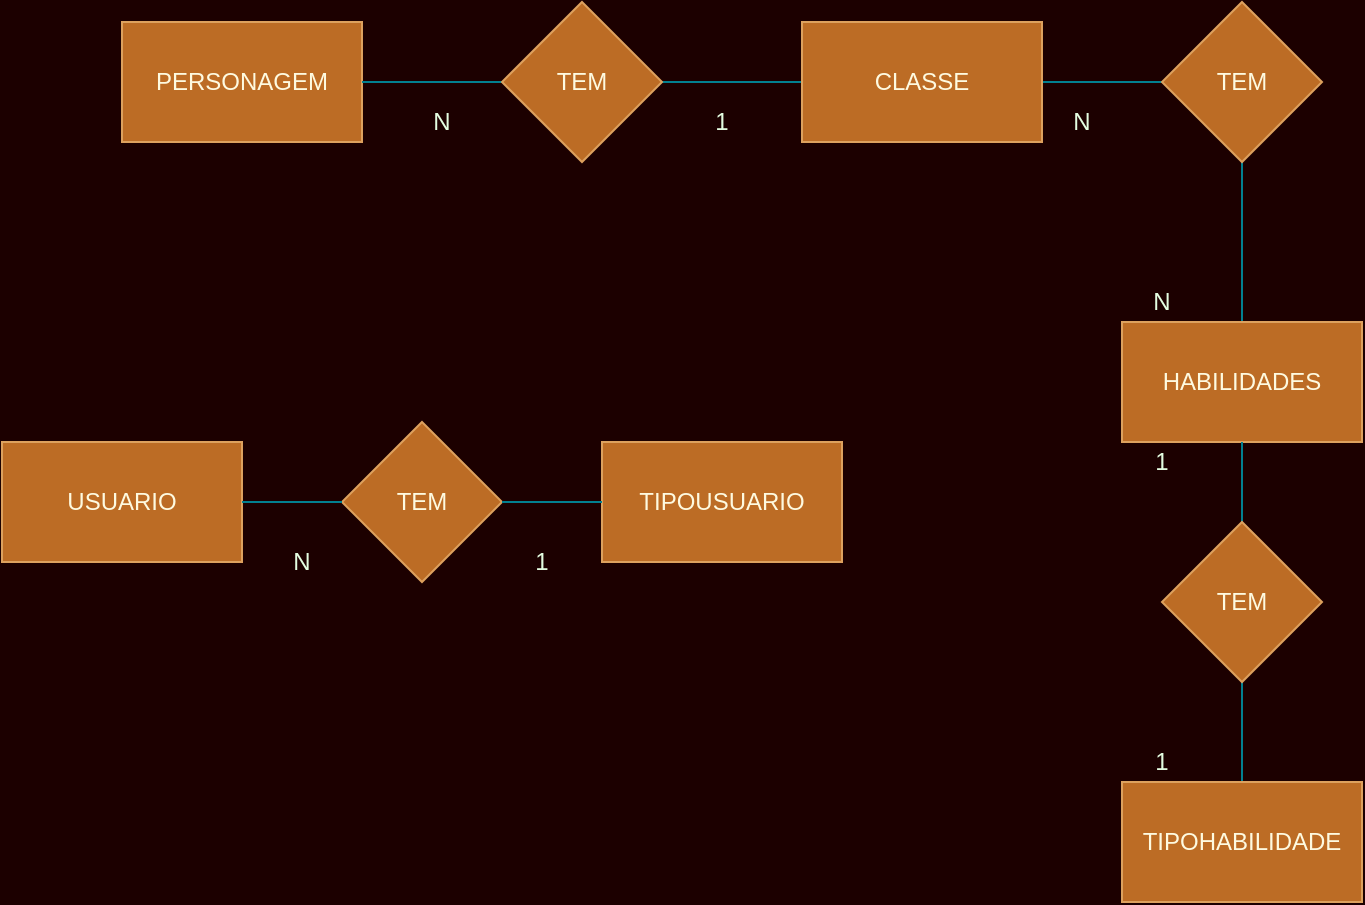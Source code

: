 <mxfile version="14.6.9" type="device" pages="2"><diagram id="UUXXSxCkElQal7WuiuzO" name="Conceitual"><mxGraphModel dx="1414" dy="567" grid="1" gridSize="10" guides="1" tooltips="1" connect="1" arrows="1" fold="1" page="0" pageScale="1" pageWidth="827" pageHeight="1169" background="#1C0000" math="0" shadow="0"><root><mxCell id="0"/><mxCell id="1" parent="0"/><mxCell id="WA0jWm1zQ0j2-0ZedsIi-1" value="PERSONAGEM" style="rounded=0;whiteSpace=wrap;html=1;fillColor=#BC6C25;strokeColor=#DDA15E;fontColor=#FEFAE0;" parent="1" vertex="1"><mxGeometry x="50" y="160" width="120" height="60" as="geometry"/></mxCell><mxCell id="mnj9yZhUDbB7HliOw06M-1" style="edgeStyle=orthogonalEdgeStyle;curved=0;rounded=1;sketch=0;orthogonalLoop=1;jettySize=auto;html=1;entryX=1;entryY=0.5;entryDx=0;entryDy=0;strokeColor=#028090;fillColor=#F45B69;fontColor=#E4FDE1;endArrow=none;endFill=0;" parent="1" source="WA0jWm1zQ0j2-0ZedsIi-2" target="WA0jWm1zQ0j2-0ZedsIi-1" edge="1"><mxGeometry relative="1" as="geometry"/></mxCell><mxCell id="mnj9yZhUDbB7HliOw06M-2" style="edgeStyle=orthogonalEdgeStyle;curved=0;rounded=1;sketch=0;orthogonalLoop=1;jettySize=auto;html=1;entryX=0;entryY=0.5;entryDx=0;entryDy=0;endArrow=none;endFill=0;fillColor=#F45B69;fontColor=#E4FDE1;strokeColor=#028090;" parent="1" source="WA0jWm1zQ0j2-0ZedsIi-2" target="WA0jWm1zQ0j2-0ZedsIi-3" edge="1"><mxGeometry relative="1" as="geometry"/></mxCell><mxCell id="WA0jWm1zQ0j2-0ZedsIi-2" value="TEM" style="rhombus;whiteSpace=wrap;html=1;rounded=0;sketch=0;strokeColor=#DDA15E;fillColor=#BC6C25;fontColor=#FEFAE0;" parent="1" vertex="1"><mxGeometry x="240" y="150" width="80" height="80" as="geometry"/></mxCell><mxCell id="mnj9yZhUDbB7HliOw06M-3" style="edgeStyle=orthogonalEdgeStyle;curved=0;rounded=1;sketch=0;orthogonalLoop=1;jettySize=auto;html=1;entryX=0;entryY=0.5;entryDx=0;entryDy=0;endArrow=none;endFill=0;strokeColor=#028090;fillColor=#F45B69;fontColor=#E4FDE1;" parent="1" source="WA0jWm1zQ0j2-0ZedsIi-3" target="WA0jWm1zQ0j2-0ZedsIi-4" edge="1"><mxGeometry relative="1" as="geometry"/></mxCell><mxCell id="WA0jWm1zQ0j2-0ZedsIi-3" value="CLASSE" style="rounded=0;whiteSpace=wrap;html=1;fillColor=#BC6C25;strokeColor=#DDA15E;fontColor=#FEFAE0;" parent="1" vertex="1"><mxGeometry x="390" y="160" width="120" height="60" as="geometry"/></mxCell><mxCell id="mnj9yZhUDbB7HliOw06M-4" style="edgeStyle=orthogonalEdgeStyle;curved=0;rounded=1;sketch=0;orthogonalLoop=1;jettySize=auto;html=1;entryX=0.5;entryY=0;entryDx=0;entryDy=0;endArrow=none;endFill=0;strokeColor=#028090;fillColor=#F45B69;fontColor=#E4FDE1;" parent="1" source="WA0jWm1zQ0j2-0ZedsIi-4" target="WA0jWm1zQ0j2-0ZedsIi-5" edge="1"><mxGeometry relative="1" as="geometry"/></mxCell><mxCell id="WA0jWm1zQ0j2-0ZedsIi-4" value="TEM" style="rhombus;whiteSpace=wrap;html=1;rounded=0;sketch=0;strokeColor=#DDA15E;fillColor=#BC6C25;fontColor=#FEFAE0;" parent="1" vertex="1"><mxGeometry x="570" y="150" width="80" height="80" as="geometry"/></mxCell><mxCell id="WA0jWm1zQ0j2-0ZedsIi-5" value="HABILIDADES" style="rounded=0;whiteSpace=wrap;html=1;fillColor=#BC6C25;strokeColor=#DDA15E;fontColor=#FEFAE0;" parent="1" vertex="1"><mxGeometry x="550" y="310" width="120" height="60" as="geometry"/></mxCell><mxCell id="mnj9yZhUDbB7HliOw06M-5" style="edgeStyle=orthogonalEdgeStyle;curved=0;rounded=1;sketch=0;orthogonalLoop=1;jettySize=auto;html=1;entryX=0.5;entryY=1;entryDx=0;entryDy=0;endArrow=none;endFill=0;strokeColor=#028090;fillColor=#F45B69;fontColor=#E4FDE1;" parent="1" source="WA0jWm1zQ0j2-0ZedsIi-6" target="WA0jWm1zQ0j2-0ZedsIi-5" edge="1"><mxGeometry relative="1" as="geometry"/></mxCell><mxCell id="mnj9yZhUDbB7HliOw06M-6" style="edgeStyle=orthogonalEdgeStyle;curved=0;rounded=1;sketch=0;orthogonalLoop=1;jettySize=auto;html=1;entryX=0.5;entryY=0;entryDx=0;entryDy=0;endArrow=none;endFill=0;strokeColor=#028090;fillColor=#F45B69;fontColor=#E4FDE1;" parent="1" source="WA0jWm1zQ0j2-0ZedsIi-6" target="WA0jWm1zQ0j2-0ZedsIi-7" edge="1"><mxGeometry relative="1" as="geometry"/></mxCell><mxCell id="WA0jWm1zQ0j2-0ZedsIi-6" value="TEM" style="rhombus;whiteSpace=wrap;html=1;rounded=0;sketch=0;strokeColor=#DDA15E;fillColor=#BC6C25;fontColor=#FEFAE0;" parent="1" vertex="1"><mxGeometry x="570" y="410" width="80" height="80" as="geometry"/></mxCell><mxCell id="WA0jWm1zQ0j2-0ZedsIi-7" value="TIPOHABILIDADE" style="rounded=0;whiteSpace=wrap;html=1;fillColor=#BC6C25;strokeColor=#DDA15E;fontColor=#FEFAE0;" parent="1" vertex="1"><mxGeometry x="550" y="540" width="120" height="60" as="geometry"/></mxCell><mxCell id="mnj9yZhUDbB7HliOw06M-7" value="1" style="text;html=1;strokeColor=none;fillColor=none;align=center;verticalAlign=middle;whiteSpace=wrap;rounded=0;sketch=0;fontColor=#E4FDE1;" parent="1" vertex="1"><mxGeometry x="550" y="520" width="40" height="20" as="geometry"/></mxCell><mxCell id="mnj9yZhUDbB7HliOw06M-8" value="1" style="text;html=1;strokeColor=none;fillColor=none;align=center;verticalAlign=middle;whiteSpace=wrap;rounded=0;sketch=0;fontColor=#E4FDE1;" parent="1" vertex="1"><mxGeometry x="550" y="370" width="40" height="20" as="geometry"/></mxCell><mxCell id="mnj9yZhUDbB7HliOw06M-9" value="N" style="text;html=1;strokeColor=none;fillColor=none;align=center;verticalAlign=middle;whiteSpace=wrap;rounded=0;sketch=0;fontColor=#E4FDE1;" parent="1" vertex="1"><mxGeometry x="510" y="200" width="40" height="20" as="geometry"/></mxCell><mxCell id="mnj9yZhUDbB7HliOw06M-10" value="N" style="text;html=1;strokeColor=none;fillColor=none;align=center;verticalAlign=middle;whiteSpace=wrap;rounded=0;sketch=0;fontColor=#E4FDE1;" parent="1" vertex="1"><mxGeometry x="550" y="290" width="40" height="20" as="geometry"/></mxCell><mxCell id="mnj9yZhUDbB7HliOw06M-11" value="N" style="text;html=1;strokeColor=none;fillColor=none;align=center;verticalAlign=middle;whiteSpace=wrap;rounded=0;sketch=0;fontColor=#E4FDE1;" parent="1" vertex="1"><mxGeometry x="190" y="200" width="40" height="20" as="geometry"/></mxCell><mxCell id="mnj9yZhUDbB7HliOw06M-12" value="1" style="text;html=1;strokeColor=none;fillColor=none;align=center;verticalAlign=middle;whiteSpace=wrap;rounded=0;sketch=0;fontColor=#E4FDE1;" parent="1" vertex="1"><mxGeometry x="240" y="420" width="40" height="20" as="geometry"/></mxCell><mxCell id="sncavW-MXLDa8SD-cQhV-1" value="TEM" style="rhombus;whiteSpace=wrap;html=1;rounded=0;sketch=0;strokeColor=#DDA15E;fillColor=#BC6C25;fontColor=#FEFAE0;" vertex="1" parent="1"><mxGeometry x="160" y="360" width="80" height="80" as="geometry"/></mxCell><mxCell id="sncavW-MXLDa8SD-cQhV-2" value="USUARIO" style="rounded=0;whiteSpace=wrap;html=1;fillColor=#BC6C25;strokeColor=#DDA15E;fontColor=#FEFAE0;" vertex="1" parent="1"><mxGeometry x="-10" y="370" width="120" height="60" as="geometry"/></mxCell><mxCell id="sncavW-MXLDa8SD-cQhV-3" value="TIPOUSUARIO" style="rounded=0;whiteSpace=wrap;html=1;fillColor=#BC6C25;strokeColor=#DDA15E;fontColor=#FEFAE0;" vertex="1" parent="1"><mxGeometry x="290" y="370" width="120" height="60" as="geometry"/></mxCell><mxCell id="sncavW-MXLDa8SD-cQhV-9" value="" style="endArrow=none;html=1;exitX=1;exitY=0.5;exitDx=0;exitDy=0;strokeColor=#028090;" edge="1" parent="1" source="sncavW-MXLDa8SD-cQhV-1"><mxGeometry width="50" height="50" relative="1" as="geometry"><mxPoint x="240" y="450" as="sourcePoint"/><mxPoint x="290" y="400" as="targetPoint"/></mxGeometry></mxCell><mxCell id="sncavW-MXLDa8SD-cQhV-11" value="" style="endArrow=none;html=1;strokeColor=#028090;entryX=1;entryY=0.5;entryDx=0;entryDy=0;exitX=0;exitY=0.5;exitDx=0;exitDy=0;" edge="1" parent="1" source="sncavW-MXLDa8SD-cQhV-1" target="sncavW-MXLDa8SD-cQhV-2"><mxGeometry width="50" height="50" relative="1" as="geometry"><mxPoint x="220" y="400" as="sourcePoint"/><mxPoint x="270" y="350" as="targetPoint"/></mxGeometry></mxCell><mxCell id="sncavW-MXLDa8SD-cQhV-12" value="N" style="text;html=1;strokeColor=none;fillColor=none;align=center;verticalAlign=middle;whiteSpace=wrap;rounded=0;sketch=0;fontColor=#E4FDE1;" vertex="1" parent="1"><mxGeometry x="120" y="420" width="40" height="20" as="geometry"/></mxCell><mxCell id="cS0l5WdF6PxhYWtycLhf-1" value="1" style="text;html=1;strokeColor=none;fillColor=none;align=center;verticalAlign=middle;whiteSpace=wrap;rounded=0;sketch=0;fontColor=#E4FDE1;" vertex="1" parent="1"><mxGeometry x="330" y="200" width="40" height="20" as="geometry"/></mxCell></root></mxGraphModel></diagram><diagram id="IhBjCtaitbuUlHSzssgl" name="Lógico"><mxGraphModel dx="862" dy="482" grid="1" gridSize="10" guides="1" tooltips="1" connect="1" arrows="1" fold="1" page="1" pageScale="1" pageWidth="827" pageHeight="1169" background="#010608" math="0" shadow="0"><root><mxCell id="vIBnl3HImqTg60_UrxKa-0"/><mxCell id="vIBnl3HImqTg60_UrxKa-1" parent="vIBnl3HImqTg60_UrxKa-0"/><mxCell id="cyYSxbqGrA5aOb-LQ67e-0" value="Personagens" style="shape=table;startSize=30;container=1;collapsible=1;childLayout=tableLayout;fixedRows=1;rowLines=0;fontStyle=1;align=center;resizeLast=1;rounded=0;sketch=0;fillColor=#F45B69;strokeColor=#028090;fontColor=#E4FDE1;" parent="vIBnl3HImqTg60_UrxKa-1" vertex="1"><mxGeometry x="930" y="175" width="180" height="130" as="geometry"/></mxCell><mxCell id="cyYSxbqGrA5aOb-LQ67e-1" value="" style="shape=partialRectangle;collapsible=0;dropTarget=0;pointerEvents=0;fillColor=none;top=0;left=0;bottom=1;right=0;points=[[0,0.5],[1,0.5]];portConstraint=eastwest;strokeColor=#028090;fontColor=#E4FDE1;" parent="cyYSxbqGrA5aOb-LQ67e-0" vertex="1"><mxGeometry y="30" width="180" height="30" as="geometry"/></mxCell><mxCell id="cyYSxbqGrA5aOb-LQ67e-2" value="PK" style="shape=partialRectangle;connectable=0;fillColor=none;top=0;left=0;bottom=0;right=0;fontStyle=1;overflow=hidden;strokeColor=#028090;fontColor=#E4FDE1;" parent="cyYSxbqGrA5aOb-LQ67e-1" vertex="1"><mxGeometry width="30" height="30" as="geometry"/></mxCell><mxCell id="cyYSxbqGrA5aOb-LQ67e-3" value="idPersonagem" style="shape=partialRectangle;connectable=0;fillColor=none;top=0;left=0;bottom=0;right=0;align=left;spacingLeft=6;fontStyle=5;overflow=hidden;strokeColor=#028090;fontColor=#E4FDE1;" parent="cyYSxbqGrA5aOb-LQ67e-1" vertex="1"><mxGeometry x="30" width="150" height="30" as="geometry"/></mxCell><mxCell id="Sqvhcod2BoZOd9DN7dKM-0" value="" style="shape=partialRectangle;collapsible=0;dropTarget=0;pointerEvents=0;fillColor=none;top=0;left=0;bottom=1;right=0;points=[[0,0.5],[1,0.5]];portConstraint=eastwest;strokeColor=#028090;fontColor=#E4FDE1;" parent="cyYSxbqGrA5aOb-LQ67e-0" vertex="1"><mxGeometry y="60" width="180" height="30" as="geometry"/></mxCell><mxCell id="Sqvhcod2BoZOd9DN7dKM-1" value="FK" style="shape=partialRectangle;connectable=0;fillColor=none;top=0;left=0;bottom=0;right=0;fontStyle=1;overflow=hidden;strokeColor=#028090;fontColor=#E4FDE1;" parent="Sqvhcod2BoZOd9DN7dKM-0" vertex="1"><mxGeometry width="30" height="30" as="geometry"/></mxCell><mxCell id="Sqvhcod2BoZOd9DN7dKM-2" value="idClasse" style="shape=partialRectangle;connectable=0;fillColor=none;top=0;left=0;bottom=0;right=0;align=left;spacingLeft=6;fontStyle=5;overflow=hidden;strokeColor=#028090;fontColor=#E4FDE1;" parent="Sqvhcod2BoZOd9DN7dKM-0" vertex="1"><mxGeometry x="30" width="150" height="30" as="geometry"/></mxCell><mxCell id="cyYSxbqGrA5aOb-LQ67e-4" value="" style="shape=partialRectangle;collapsible=0;dropTarget=0;pointerEvents=0;fillColor=none;top=0;left=0;bottom=0;right=0;points=[[0,0.5],[1,0.5]];portConstraint=eastwest;strokeColor=#028090;fontColor=#E4FDE1;" parent="cyYSxbqGrA5aOb-LQ67e-0" vertex="1"><mxGeometry y="90" width="180" height="30" as="geometry"/></mxCell><mxCell id="cyYSxbqGrA5aOb-LQ67e-5" value="" style="shape=partialRectangle;connectable=0;fillColor=none;top=0;left=0;bottom=0;right=0;editable=1;overflow=hidden;strokeColor=#028090;fontColor=#E4FDE1;" parent="cyYSxbqGrA5aOb-LQ67e-4" vertex="1"><mxGeometry width="30" height="30" as="geometry"/></mxCell><mxCell id="cyYSxbqGrA5aOb-LQ67e-6" value="Nome" style="shape=partialRectangle;connectable=0;fillColor=none;top=0;left=0;bottom=0;right=0;align=left;spacingLeft=6;overflow=hidden;strokeColor=#028090;fontColor=#E4FDE1;" parent="cyYSxbqGrA5aOb-LQ67e-4" vertex="1"><mxGeometry x="30" width="150" height="30" as="geometry"/></mxCell><mxCell id="cyYSxbqGrA5aOb-LQ67e-13" value="Classes" style="shape=table;startSize=30;container=1;collapsible=1;childLayout=tableLayout;fixedRows=1;rowLines=0;fontStyle=1;align=center;resizeLast=1;rounded=0;sketch=0;fillColor=#F45B69;strokeColor=#028090;fontColor=#E4FDE1;" parent="vIBnl3HImqTg60_UrxKa-1" vertex="1"><mxGeometry x="640" y="175" width="180" height="100" as="geometry"/></mxCell><mxCell id="Sqvhcod2BoZOd9DN7dKM-3" value="" style="shape=partialRectangle;collapsible=0;dropTarget=0;pointerEvents=0;fillColor=none;top=0;left=0;bottom=1;right=0;points=[[0,0.5],[1,0.5]];portConstraint=eastwest;strokeColor=#028090;fontColor=#E4FDE1;" parent="cyYSxbqGrA5aOb-LQ67e-13" vertex="1"><mxGeometry y="30" width="180" height="30" as="geometry"/></mxCell><mxCell id="Sqvhcod2BoZOd9DN7dKM-4" value="PK" style="shape=partialRectangle;connectable=0;fillColor=none;top=0;left=0;bottom=0;right=0;fontStyle=1;overflow=hidden;strokeColor=#028090;fontColor=#E4FDE1;" parent="Sqvhcod2BoZOd9DN7dKM-3" vertex="1"><mxGeometry width="30.0" height="30" as="geometry"/></mxCell><mxCell id="Sqvhcod2BoZOd9DN7dKM-5" value="idClasse" style="shape=partialRectangle;connectable=0;fillColor=none;top=0;left=0;bottom=0;right=0;align=left;spacingLeft=6;fontStyle=5;overflow=hidden;strokeColor=#028090;fontColor=#E4FDE1;" parent="Sqvhcod2BoZOd9DN7dKM-3" vertex="1"><mxGeometry x="30.0" width="150.0" height="30" as="geometry"/></mxCell><mxCell id="cyYSxbqGrA5aOb-LQ67e-17" value="" style="shape=partialRectangle;collapsible=0;dropTarget=0;pointerEvents=0;fillColor=none;top=0;left=0;bottom=0;right=0;points=[[0,0.5],[1,0.5]];portConstraint=eastwest;strokeColor=#028090;fontColor=#E4FDE1;" parent="cyYSxbqGrA5aOb-LQ67e-13" vertex="1"><mxGeometry y="60" width="180" height="30" as="geometry"/></mxCell><mxCell id="cyYSxbqGrA5aOb-LQ67e-18" value="" style="shape=partialRectangle;connectable=0;fillColor=none;top=0;left=0;bottom=0;right=0;editable=1;overflow=hidden;strokeColor=#028090;fontColor=#E4FDE1;" parent="cyYSxbqGrA5aOb-LQ67e-17" vertex="1"><mxGeometry width="30.0" height="30" as="geometry"/></mxCell><mxCell id="cyYSxbqGrA5aOb-LQ67e-19" value="Nome" style="shape=partialRectangle;connectable=0;fillColor=none;top=0;left=0;bottom=0;right=0;align=left;spacingLeft=6;overflow=hidden;strokeColor=#028090;fontColor=#E4FDE1;" parent="cyYSxbqGrA5aOb-LQ67e-17" vertex="1"><mxGeometry x="30.0" width="150.0" height="30" as="geometry"/></mxCell><mxCell id="cyYSxbqGrA5aOb-LQ67e-20" value="Habilidades" style="shape=table;startSize=30;container=1;collapsible=1;childLayout=tableLayout;fixedRows=1;rowLines=0;fontStyle=1;align=center;resizeLast=1;rounded=0;sketch=0;fillColor=#F45B69;strokeColor=#028090;fontColor=#E4FDE1;" parent="vIBnl3HImqTg60_UrxKa-1" vertex="1"><mxGeometry x="40" y="175" width="180" height="130" as="geometry"/></mxCell><mxCell id="cyYSxbqGrA5aOb-LQ67e-21" value="" style="shape=partialRectangle;collapsible=0;dropTarget=0;pointerEvents=0;fillColor=none;top=0;left=0;bottom=1;right=0;points=[[0,0.5],[1,0.5]];portConstraint=eastwest;strokeColor=#028090;fontColor=#E4FDE1;" parent="cyYSxbqGrA5aOb-LQ67e-20" vertex="1"><mxGeometry y="30" width="180" height="30" as="geometry"/></mxCell><mxCell id="cyYSxbqGrA5aOb-LQ67e-22" value="PK" style="shape=partialRectangle;connectable=0;fillColor=none;top=0;left=0;bottom=0;right=0;fontStyle=1;overflow=hidden;strokeColor=#028090;fontColor=#E4FDE1;" parent="cyYSxbqGrA5aOb-LQ67e-21" vertex="1"><mxGeometry width="30" height="30" as="geometry"/></mxCell><mxCell id="cyYSxbqGrA5aOb-LQ67e-23" value="idHabilidade" style="shape=partialRectangle;connectable=0;fillColor=none;top=0;left=0;bottom=0;right=0;align=left;spacingLeft=6;fontStyle=5;overflow=hidden;strokeColor=#028090;fontColor=#E4FDE1;" parent="cyYSxbqGrA5aOb-LQ67e-21" vertex="1"><mxGeometry x="30" width="150" height="30" as="geometry"/></mxCell><mxCell id="ysG9XrrwZq7BPrAbB5XG-5" value="" style="shape=partialRectangle;collapsible=0;dropTarget=0;pointerEvents=0;fillColor=none;top=0;left=0;bottom=1;right=0;points=[[0,0.5],[1,0.5]];portConstraint=eastwest;strokeColor=#028090;fontColor=#E4FDE1;" parent="cyYSxbqGrA5aOb-LQ67e-20" vertex="1"><mxGeometry y="60" width="180" height="30" as="geometry"/></mxCell><mxCell id="ysG9XrrwZq7BPrAbB5XG-6" value="FK" style="shape=partialRectangle;connectable=0;fillColor=none;top=0;left=0;bottom=0;right=0;fontStyle=1;overflow=hidden;strokeColor=#028090;fontColor=#E4FDE1;" parent="ysG9XrrwZq7BPrAbB5XG-5" vertex="1"><mxGeometry width="30" height="30" as="geometry"/></mxCell><mxCell id="ysG9XrrwZq7BPrAbB5XG-7" value="idTipoHabilidade" style="shape=partialRectangle;connectable=0;fillColor=none;top=0;left=0;bottom=0;right=0;align=left;spacingLeft=6;fontStyle=5;overflow=hidden;strokeColor=#028090;fontColor=#E4FDE1;" parent="ysG9XrrwZq7BPrAbB5XG-5" vertex="1"><mxGeometry x="30" width="150" height="30" as="geometry"/></mxCell><mxCell id="cyYSxbqGrA5aOb-LQ67e-24" value="" style="shape=partialRectangle;collapsible=0;dropTarget=0;pointerEvents=0;fillColor=none;top=0;left=0;bottom=0;right=0;points=[[0,0.5],[1,0.5]];portConstraint=eastwest;strokeColor=#028090;fontColor=#E4FDE1;" parent="cyYSxbqGrA5aOb-LQ67e-20" vertex="1"><mxGeometry y="90" width="180" height="30" as="geometry"/></mxCell><mxCell id="cyYSxbqGrA5aOb-LQ67e-25" value="" style="shape=partialRectangle;connectable=0;fillColor=none;top=0;left=0;bottom=0;right=0;editable=1;overflow=hidden;strokeColor=#028090;fontColor=#E4FDE1;" parent="cyYSxbqGrA5aOb-LQ67e-24" vertex="1"><mxGeometry width="30" height="30" as="geometry"/></mxCell><mxCell id="cyYSxbqGrA5aOb-LQ67e-26" value="Nome" style="shape=partialRectangle;connectable=0;fillColor=none;top=0;left=0;bottom=0;right=0;align=left;spacingLeft=6;overflow=hidden;strokeColor=#028090;fontColor=#E4FDE1;" parent="cyYSxbqGrA5aOb-LQ67e-24" vertex="1"><mxGeometry x="30" width="150" height="30" as="geometry"/></mxCell><mxCell id="cyYSxbqGrA5aOb-LQ67e-27" value="Tipos" style="shape=table;startSize=30;container=1;collapsible=1;childLayout=tableLayout;fixedRows=1;rowLines=0;fontStyle=1;align=center;resizeLast=1;rounded=0;sketch=0;fillColor=#F45B69;strokeColor=#028090;fontColor=#E4FDE1;" parent="vIBnl3HImqTg60_UrxKa-1" vertex="1"><mxGeometry x="40" y="410" width="180" height="100" as="geometry"/></mxCell><mxCell id="cyYSxbqGrA5aOb-LQ67e-28" value="" style="shape=partialRectangle;collapsible=0;dropTarget=0;pointerEvents=0;fillColor=none;top=0;left=0;bottom=1;right=0;points=[[0,0.5],[1,0.5]];portConstraint=eastwest;strokeColor=#028090;fontColor=#E4FDE1;" parent="cyYSxbqGrA5aOb-LQ67e-27" vertex="1"><mxGeometry y="30" width="180" height="30" as="geometry"/></mxCell><mxCell id="cyYSxbqGrA5aOb-LQ67e-29" value="PK" style="shape=partialRectangle;connectable=0;fillColor=none;top=0;left=0;bottom=0;right=0;fontStyle=1;overflow=hidden;strokeColor=#028090;fontColor=#E4FDE1;" parent="cyYSxbqGrA5aOb-LQ67e-28" vertex="1"><mxGeometry width="30" height="30" as="geometry"/></mxCell><mxCell id="cyYSxbqGrA5aOb-LQ67e-30" value="idTipoHabilidade" style="shape=partialRectangle;connectable=0;fillColor=none;top=0;left=0;bottom=0;right=0;align=left;spacingLeft=6;fontStyle=5;overflow=hidden;strokeColor=#028090;fontColor=#E4FDE1;" parent="cyYSxbqGrA5aOb-LQ67e-28" vertex="1"><mxGeometry x="30" width="150" height="30" as="geometry"/></mxCell><mxCell id="cyYSxbqGrA5aOb-LQ67e-31" value="" style="shape=partialRectangle;collapsible=0;dropTarget=0;pointerEvents=0;fillColor=none;top=0;left=0;bottom=0;right=0;points=[[0,0.5],[1,0.5]];portConstraint=eastwest;strokeColor=#028090;fontColor=#E4FDE1;" parent="cyYSxbqGrA5aOb-LQ67e-27" vertex="1"><mxGeometry y="60" width="180" height="30" as="geometry"/></mxCell><mxCell id="cyYSxbqGrA5aOb-LQ67e-32" value="" style="shape=partialRectangle;connectable=0;fillColor=none;top=0;left=0;bottom=0;right=0;editable=1;overflow=hidden;strokeColor=#028090;fontColor=#E4FDE1;" parent="cyYSxbqGrA5aOb-LQ67e-31" vertex="1"><mxGeometry width="30" height="30" as="geometry"/></mxCell><mxCell id="cyYSxbqGrA5aOb-LQ67e-33" value="TipoHabilidade" style="shape=partialRectangle;connectable=0;fillColor=none;top=0;left=0;bottom=0;right=0;align=left;spacingLeft=6;overflow=hidden;strokeColor=#028090;fontColor=#E4FDE1;" parent="cyYSxbqGrA5aOb-LQ67e-31" vertex="1"><mxGeometry x="30" width="150" height="30" as="geometry"/></mxCell><mxCell id="ysG9XrrwZq7BPrAbB5XG-8" value="" style="edgeStyle=entityRelationEdgeStyle;fontSize=12;html=1;endArrow=ERmandOne;startArrow=ERmandOne;strokeColor=#028090;fillColor=#F45B69;" parent="vIBnl3HImqTg60_UrxKa-1" source="cyYSxbqGrA5aOb-LQ67e-28" target="ysG9XrrwZq7BPrAbB5XG-5" edge="1"><mxGeometry width="100" height="100" relative="1" as="geometry"><mxPoint x="-174" y="400" as="sourcePoint"/><mxPoint x="-74" y="300" as="targetPoint"/></mxGeometry></mxCell><mxCell id="UecGlmxOt_Eb8HYketkb-0" value="" style="edgeStyle=entityRelationEdgeStyle;fontSize=12;html=1;endArrow=ERoneToMany;strokeColor=#028090;fillColor=#F45B69;" parent="vIBnl3HImqTg60_UrxKa-1" source="Sqvhcod2BoZOd9DN7dKM-3" target="Sqvhcod2BoZOd9DN7dKM-0" edge="1"><mxGeometry width="100" height="100" relative="1" as="geometry"><mxPoint x="780" y="410" as="sourcePoint"/><mxPoint x="880" y="310" as="targetPoint"/></mxGeometry></mxCell><mxCell id="efwAn6lLM-hKZ4H3I0Yr-0" value="ClassHab" style="shape=table;startSize=30;container=1;collapsible=1;childLayout=tableLayout;fixedRows=1;rowLines=0;fontStyle=1;align=center;resizeLast=1;rounded=0;sketch=0;fillColor=#F45B69;strokeColor=#028090;fontColor=#E4FDE1;" parent="vIBnl3HImqTg60_UrxKa-1" vertex="1"><mxGeometry x="340" y="175" width="180" height="130" as="geometry"/></mxCell><mxCell id="efwAn6lLM-hKZ4H3I0Yr-1" value="" style="shape=partialRectangle;collapsible=0;dropTarget=0;pointerEvents=0;fillColor=none;top=0;left=0;bottom=1;right=0;points=[[0,0.5],[1,0.5]];portConstraint=eastwest;strokeColor=#028090;fontColor=#E4FDE1;" parent="efwAn6lLM-hKZ4H3I0Yr-0" vertex="1"><mxGeometry y="30" width="180" height="30" as="geometry"/></mxCell><mxCell id="efwAn6lLM-hKZ4H3I0Yr-2" value="PK" style="shape=partialRectangle;connectable=0;fillColor=none;top=0;left=0;bottom=0;right=0;fontStyle=1;overflow=hidden;strokeColor=#028090;fontColor=#E4FDE1;" parent="efwAn6lLM-hKZ4H3I0Yr-1" vertex="1"><mxGeometry width="30" height="30" as="geometry"/></mxCell><mxCell id="efwAn6lLM-hKZ4H3I0Yr-3" value="idClassHab" style="shape=partialRectangle;connectable=0;fillColor=none;top=0;left=0;bottom=0;right=0;align=left;spacingLeft=6;fontStyle=5;overflow=hidden;strokeColor=#028090;fontColor=#E4FDE1;" parent="efwAn6lLM-hKZ4H3I0Yr-1" vertex="1"><mxGeometry x="30" width="150" height="30" as="geometry"/></mxCell><mxCell id="efwAn6lLM-hKZ4H3I0Yr-4" value="" style="shape=partialRectangle;collapsible=0;dropTarget=0;pointerEvents=0;fillColor=none;top=0;left=0;bottom=1;right=0;points=[[0,0.5],[1,0.5]];portConstraint=eastwest;strokeColor=#028090;fontColor=#E4FDE1;" parent="efwAn6lLM-hKZ4H3I0Yr-0" vertex="1"><mxGeometry y="60" width="180" height="30" as="geometry"/></mxCell><mxCell id="efwAn6lLM-hKZ4H3I0Yr-5" value="FK" style="shape=partialRectangle;connectable=0;fillColor=none;top=0;left=0;bottom=0;right=0;fontStyle=1;overflow=hidden;strokeColor=#028090;fontColor=#E4FDE1;" parent="efwAn6lLM-hKZ4H3I0Yr-4" vertex="1"><mxGeometry width="30" height="30" as="geometry"/></mxCell><mxCell id="efwAn6lLM-hKZ4H3I0Yr-6" value="idClasse" style="shape=partialRectangle;connectable=0;fillColor=none;top=0;left=0;bottom=0;right=0;align=left;spacingLeft=6;fontStyle=5;overflow=hidden;strokeColor=#028090;fontColor=#E4FDE1;" parent="efwAn6lLM-hKZ4H3I0Yr-4" vertex="1"><mxGeometry x="30" width="150" height="30" as="geometry"/></mxCell><mxCell id="efwAn6lLM-hKZ4H3I0Yr-10" value="" style="shape=partialRectangle;collapsible=0;dropTarget=0;pointerEvents=0;fillColor=none;top=0;left=0;bottom=1;right=0;points=[[0,0.5],[1,0.5]];portConstraint=eastwest;strokeColor=#028090;fontColor=#E4FDE1;" parent="efwAn6lLM-hKZ4H3I0Yr-0" vertex="1"><mxGeometry y="90" width="180" height="30" as="geometry"/></mxCell><mxCell id="efwAn6lLM-hKZ4H3I0Yr-11" value="FK" style="shape=partialRectangle;connectable=0;fillColor=none;top=0;left=0;bottom=0;right=0;fontStyle=1;overflow=hidden;strokeColor=#028090;fontColor=#E4FDE1;" parent="efwAn6lLM-hKZ4H3I0Yr-10" vertex="1"><mxGeometry width="30" height="30" as="geometry"/></mxCell><mxCell id="efwAn6lLM-hKZ4H3I0Yr-12" value="idHabilidade" style="shape=partialRectangle;connectable=0;fillColor=none;top=0;left=0;bottom=0;right=0;align=left;spacingLeft=6;fontStyle=5;overflow=hidden;strokeColor=#028090;fontColor=#E4FDE1;" parent="efwAn6lLM-hKZ4H3I0Yr-10" vertex="1"><mxGeometry x="30" width="150" height="30" as="geometry"/></mxCell><mxCell id="efwAn6lLM-hKZ4H3I0Yr-13" value="" style="edgeStyle=entityRelationEdgeStyle;fontSize=12;html=1;endArrow=ERoneToMany;strokeColor=#028090;fillColor=#F45B69;" parent="vIBnl3HImqTg60_UrxKa-1" source="cyYSxbqGrA5aOb-LQ67e-21" target="efwAn6lLM-hKZ4H3I0Yr-10" edge="1"><mxGeometry width="100" height="100" relative="1" as="geometry"><mxPoint x="380" y="370" as="sourcePoint"/><mxPoint x="480" y="270" as="targetPoint"/></mxGeometry></mxCell><mxCell id="efwAn6lLM-hKZ4H3I0Yr-14" value="" style="edgeStyle=entityRelationEdgeStyle;fontSize=12;html=1;endArrow=ERoneToMany;strokeColor=#028090;fillColor=#F45B69;" parent="vIBnl3HImqTg60_UrxKa-1" source="Sqvhcod2BoZOd9DN7dKM-3" target="efwAn6lLM-hKZ4H3I0Yr-4" edge="1"><mxGeometry width="100" height="100" relative="1" as="geometry"><mxPoint x="530" y="410" as="sourcePoint"/><mxPoint x="640" y="380" as="targetPoint"/></mxGeometry></mxCell><mxCell id="Zgpd_sJcSWv3hx9NNrs4-0" value="Usuario" style="shape=table;startSize=30;container=1;collapsible=1;childLayout=tableLayout;fixedRows=1;rowLines=0;fontStyle=1;align=center;resizeLast=1;rounded=0;sketch=0;fillColor=#F45B69;strokeColor=#028090;fontColor=#E4FDE1;" vertex="1" parent="vIBnl3HImqTg60_UrxKa-1"><mxGeometry x="310" y="410" width="180" height="160" as="geometry"/></mxCell><mxCell id="Zgpd_sJcSWv3hx9NNrs4-1" value="" style="shape=partialRectangle;collapsible=0;dropTarget=0;pointerEvents=0;fillColor=none;top=0;left=0;bottom=1;right=0;points=[[0,0.5],[1,0.5]];portConstraint=eastwest;strokeColor=#028090;fontColor=#E4FDE1;" vertex="1" parent="Zgpd_sJcSWv3hx9NNrs4-0"><mxGeometry y="30" width="180" height="30" as="geometry"/></mxCell><mxCell id="Zgpd_sJcSWv3hx9NNrs4-2" value="PK" style="shape=partialRectangle;connectable=0;fillColor=none;top=0;left=0;bottom=0;right=0;fontStyle=1;overflow=hidden;strokeColor=#028090;fontColor=#E4FDE1;" vertex="1" parent="Zgpd_sJcSWv3hx9NNrs4-1"><mxGeometry width="30" height="30" as="geometry"/></mxCell><mxCell id="Zgpd_sJcSWv3hx9NNrs4-3" value="idUsuario" style="shape=partialRectangle;connectable=0;fillColor=none;top=0;left=0;bottom=0;right=0;align=left;spacingLeft=6;fontStyle=5;overflow=hidden;strokeColor=#028090;fontColor=#E4FDE1;" vertex="1" parent="Zgpd_sJcSWv3hx9NNrs4-1"><mxGeometry x="30" width="150" height="30" as="geometry"/></mxCell><mxCell id="Zgpd_sJcSWv3hx9NNrs4-4" value="" style="shape=partialRectangle;collapsible=0;dropTarget=0;pointerEvents=0;fillColor=none;top=0;left=0;bottom=1;right=0;points=[[0,0.5],[1,0.5]];portConstraint=eastwest;strokeColor=#028090;fontColor=#E4FDE1;" vertex="1" parent="Zgpd_sJcSWv3hx9NNrs4-0"><mxGeometry y="60" width="180" height="30" as="geometry"/></mxCell><mxCell id="Zgpd_sJcSWv3hx9NNrs4-5" value="FK" style="shape=partialRectangle;connectable=0;fillColor=none;top=0;left=0;bottom=0;right=0;fontStyle=1;overflow=hidden;strokeColor=#028090;fontColor=#E4FDE1;" vertex="1" parent="Zgpd_sJcSWv3hx9NNrs4-4"><mxGeometry width="30" height="30" as="geometry"/></mxCell><mxCell id="Zgpd_sJcSWv3hx9NNrs4-6" value="IdTipoUsuario" style="shape=partialRectangle;connectable=0;fillColor=none;top=0;left=0;bottom=0;right=0;align=left;spacingLeft=6;fontStyle=5;overflow=hidden;strokeColor=#028090;fontColor=#E4FDE1;" vertex="1" parent="Zgpd_sJcSWv3hx9NNrs4-4"><mxGeometry x="30" width="150" height="30" as="geometry"/></mxCell><mxCell id="Zgpd_sJcSWv3hx9NNrs4-7" value="" style="shape=partialRectangle;collapsible=0;dropTarget=0;pointerEvents=0;fillColor=none;top=0;left=0;bottom=0;right=0;points=[[0,0.5],[1,0.5]];portConstraint=eastwest;strokeColor=#028090;fontColor=#E4FDE1;" vertex="1" parent="Zgpd_sJcSWv3hx9NNrs4-0"><mxGeometry y="90" width="180" height="30" as="geometry"/></mxCell><mxCell id="Zgpd_sJcSWv3hx9NNrs4-8" value="" style="shape=partialRectangle;connectable=0;fillColor=none;top=0;left=0;bottom=0;right=0;editable=1;overflow=hidden;strokeColor=#028090;fontColor=#E4FDE1;" vertex="1" parent="Zgpd_sJcSWv3hx9NNrs4-7"><mxGeometry width="30" height="30" as="geometry"/></mxCell><mxCell id="Zgpd_sJcSWv3hx9NNrs4-9" value="Email" style="shape=partialRectangle;connectable=0;fillColor=none;top=0;left=0;bottom=0;right=0;align=left;spacingLeft=6;overflow=hidden;strokeColor=#028090;fontColor=#E4FDE1;" vertex="1" parent="Zgpd_sJcSWv3hx9NNrs4-7"><mxGeometry x="30" width="150" height="30" as="geometry"/></mxCell><mxCell id="Zgpd_sJcSWv3hx9NNrs4-13" value="" style="shape=partialRectangle;collapsible=0;dropTarget=0;pointerEvents=0;fillColor=none;top=0;left=0;bottom=0;right=0;points=[[0,0.5],[1,0.5]];portConstraint=eastwest;strokeColor=#028090;fontColor=#E4FDE1;" vertex="1" parent="Zgpd_sJcSWv3hx9NNrs4-0"><mxGeometry y="120" width="180" height="30" as="geometry"/></mxCell><mxCell id="Zgpd_sJcSWv3hx9NNrs4-14" value="" style="shape=partialRectangle;connectable=0;fillColor=none;top=0;left=0;bottom=0;right=0;editable=1;overflow=hidden;strokeColor=#028090;fontColor=#E4FDE1;" vertex="1" parent="Zgpd_sJcSWv3hx9NNrs4-13"><mxGeometry width="30" height="30" as="geometry"/></mxCell><mxCell id="Zgpd_sJcSWv3hx9NNrs4-15" value="senha" style="shape=partialRectangle;connectable=0;fillColor=none;top=0;left=0;bottom=0;right=0;align=left;spacingLeft=6;overflow=hidden;strokeColor=#028090;fontColor=#E4FDE1;" vertex="1" parent="Zgpd_sJcSWv3hx9NNrs4-13"><mxGeometry x="30" width="150" height="30" as="geometry"/></mxCell><mxCell id="Zgpd_sJcSWv3hx9NNrs4-16" value="TipoUsuario" style="shape=table;startSize=30;container=1;collapsible=1;childLayout=tableLayout;fixedRows=1;rowLines=0;fontStyle=1;align=center;resizeLast=1;rounded=0;sketch=0;fillColor=#F45B69;strokeColor=#028090;fontColor=#E4FDE1;" vertex="1" parent="vIBnl3HImqTg60_UrxKa-1"><mxGeometry x="550" y="440" width="180" height="100" as="geometry"/></mxCell><mxCell id="Zgpd_sJcSWv3hx9NNrs4-17" value="" style="shape=partialRectangle;collapsible=0;dropTarget=0;pointerEvents=0;fillColor=none;top=0;left=0;bottom=1;right=0;points=[[0,0.5],[1,0.5]];portConstraint=eastwest;strokeColor=#028090;fontColor=#E4FDE1;" vertex="1" parent="Zgpd_sJcSWv3hx9NNrs4-16"><mxGeometry y="30" width="180" height="30" as="geometry"/></mxCell><mxCell id="Zgpd_sJcSWv3hx9NNrs4-18" value="PK" style="shape=partialRectangle;connectable=0;fillColor=none;top=0;left=0;bottom=0;right=0;fontStyle=1;overflow=hidden;strokeColor=#028090;fontColor=#E4FDE1;" vertex="1" parent="Zgpd_sJcSWv3hx9NNrs4-17"><mxGeometry width="30" height="30" as="geometry"/></mxCell><mxCell id="Zgpd_sJcSWv3hx9NNrs4-19" value="idTipoUsuario" style="shape=partialRectangle;connectable=0;fillColor=none;top=0;left=0;bottom=0;right=0;align=left;spacingLeft=6;fontStyle=5;overflow=hidden;strokeColor=#028090;fontColor=#E4FDE1;" vertex="1" parent="Zgpd_sJcSWv3hx9NNrs4-17"><mxGeometry x="30" width="150" height="30" as="geometry"/></mxCell><mxCell id="Zgpd_sJcSWv3hx9NNrs4-23" value="" style="shape=partialRectangle;collapsible=0;dropTarget=0;pointerEvents=0;fillColor=none;top=0;left=0;bottom=0;right=0;points=[[0,0.5],[1,0.5]];portConstraint=eastwest;strokeColor=#028090;fontColor=#E4FDE1;" vertex="1" parent="Zgpd_sJcSWv3hx9NNrs4-16"><mxGeometry y="60" width="180" height="30" as="geometry"/></mxCell><mxCell id="Zgpd_sJcSWv3hx9NNrs4-24" value="" style="shape=partialRectangle;connectable=0;fillColor=none;top=0;left=0;bottom=0;right=0;editable=1;overflow=hidden;strokeColor=#028090;fontColor=#E4FDE1;" vertex="1" parent="Zgpd_sJcSWv3hx9NNrs4-23"><mxGeometry width="30" height="30" as="geometry"/></mxCell><mxCell id="Zgpd_sJcSWv3hx9NNrs4-25" value="TipoDeUsuario" style="shape=partialRectangle;connectable=0;fillColor=none;top=0;left=0;bottom=0;right=0;align=left;spacingLeft=6;overflow=hidden;strokeColor=#028090;fontColor=#E4FDE1;" vertex="1" parent="Zgpd_sJcSWv3hx9NNrs4-23"><mxGeometry x="30" width="150" height="30" as="geometry"/></mxCell><mxCell id="Zgpd_sJcSWv3hx9NNrs4-30" value="" style="edgeStyle=entityRelationEdgeStyle;fontSize=12;html=1;endArrow=ERoneToMany;strokeColor=#028090;fillColor=#F45B69;entryX=1;entryY=0.5;entryDx=0;entryDy=0;exitX=0;exitY=0.5;exitDx=0;exitDy=0;" edge="1" parent="vIBnl3HImqTg60_UrxKa-1" source="Zgpd_sJcSWv3hx9NNrs4-17" target="Zgpd_sJcSWv3hx9NNrs4-4"><mxGeometry width="100" height="100" relative="1" as="geometry"><mxPoint x="480" y="500" as="sourcePoint"/><mxPoint x="600" y="560" as="targetPoint"/></mxGeometry></mxCell></root></mxGraphModel></diagram></mxfile>
